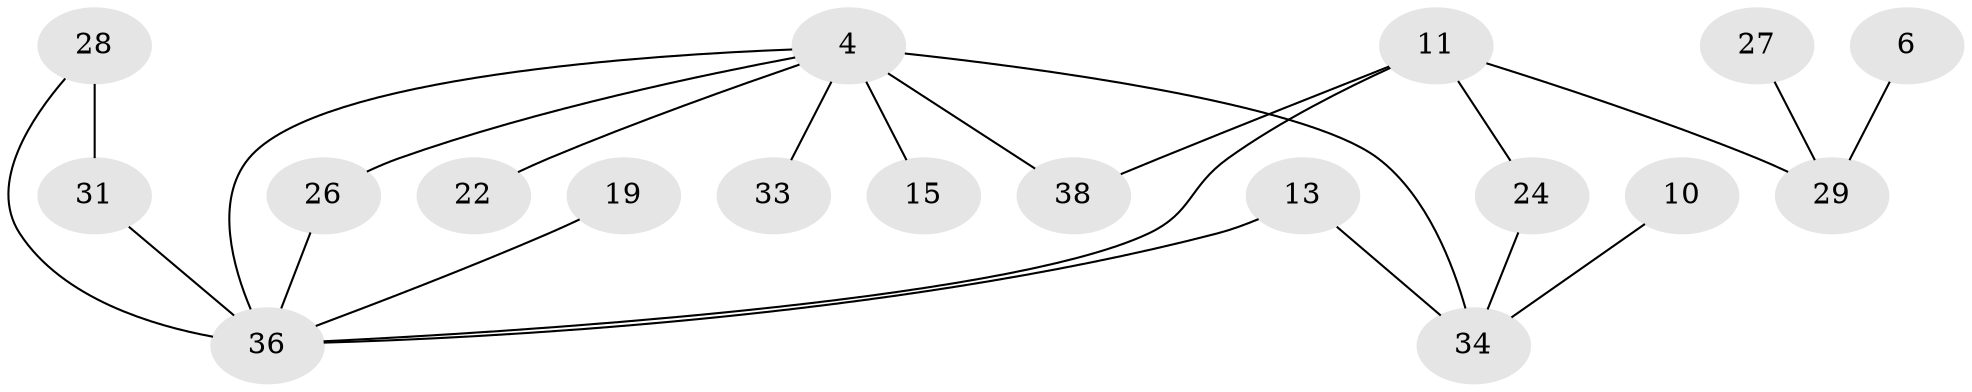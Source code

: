 // original degree distribution, {1: 0.3026315789473684, 3: 0.14473684210526316, 0: 0.2236842105263158, 2: 0.19736842105263158, 4: 0.09210526315789473, 5: 0.02631578947368421, 6: 0.013157894736842105}
// Generated by graph-tools (version 1.1) at 2025/25/03/09/25 03:25:22]
// undirected, 18 vertices, 22 edges
graph export_dot {
graph [start="1"]
  node [color=gray90,style=filled];
  4;
  6;
  10;
  11;
  13;
  15;
  19;
  22;
  24;
  26;
  27;
  28;
  29;
  31;
  33;
  34;
  36;
  38;
  4 -- 15 [weight=1.0];
  4 -- 22 [weight=1.0];
  4 -- 26 [weight=1.0];
  4 -- 33 [weight=1.0];
  4 -- 34 [weight=2.0];
  4 -- 36 [weight=1.0];
  4 -- 38 [weight=1.0];
  6 -- 29 [weight=1.0];
  10 -- 34 [weight=1.0];
  11 -- 24 [weight=1.0];
  11 -- 29 [weight=1.0];
  11 -- 36 [weight=1.0];
  11 -- 38 [weight=1.0];
  13 -- 34 [weight=1.0];
  13 -- 36 [weight=1.0];
  19 -- 36 [weight=1.0];
  24 -- 34 [weight=2.0];
  26 -- 36 [weight=1.0];
  27 -- 29 [weight=1.0];
  28 -- 31 [weight=3.0];
  28 -- 36 [weight=1.0];
  31 -- 36 [weight=2.0];
}
